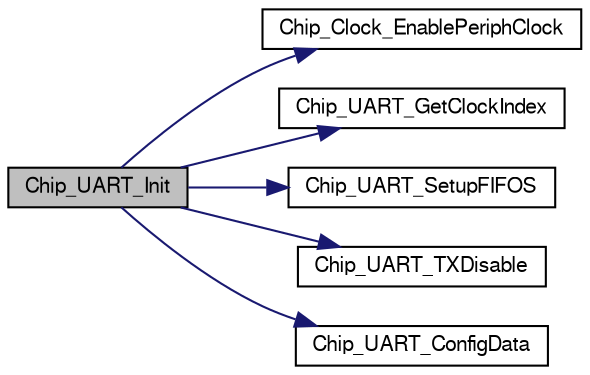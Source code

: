 digraph "Chip_UART_Init"
{
  edge [fontname="FreeSans",fontsize="10",labelfontname="FreeSans",labelfontsize="10"];
  node [fontname="FreeSans",fontsize="10",shape=record];
  rankdir="LR";
  Node1 [label="Chip_UART_Init",height=0.2,width=0.4,color="black", fillcolor="grey75", style="filled", fontcolor="black"];
  Node1 -> Node2 [color="midnightblue",fontsize="10",style="solid"];
  Node2 [label="Chip_Clock_EnablePeriphClock",height=0.2,width=0.4,color="black", fillcolor="white", style="filled",URL="$group__CLOCK__17XX__40XX.html#gac63024a1f928ba359c4f4cac7e48fe39",tooltip="Enables power and clocking for a peripheral. "];
  Node1 -> Node3 [color="midnightblue",fontsize="10",style="solid"];
  Node3 [label="Chip_UART_GetClockIndex",height=0.2,width=0.4,color="black", fillcolor="white", style="filled",URL="$uart__17xx__40xx_8c.html#a4b6a78420b27ce599f016a640a85f692"];
  Node1 -> Node4 [color="midnightblue",fontsize="10",style="solid"];
  Node4 [label="Chip_UART_SetupFIFOS",height=0.2,width=0.4,color="black", fillcolor="white", style="filled",URL="$group__UART__17XX__40XX.html#gac1a9d00d4f324e319e1486138b097874",tooltip="Setup the UART FIFOs. "];
  Node1 -> Node5 [color="midnightblue",fontsize="10",style="solid"];
  Node5 [label="Chip_UART_TXDisable",height=0.2,width=0.4,color="black", fillcolor="white", style="filled",URL="$group__UART__17XX__40XX.html#ga96589453d52bc5e208ffbeced9a49dab",tooltip="Disable transmission on UART TxD pin. "];
  Node1 -> Node6 [color="midnightblue",fontsize="10",style="solid"];
  Node6 [label="Chip_UART_ConfigData",height=0.2,width=0.4,color="black", fillcolor="white", style="filled",URL="$group__UART__17XX__40XX.html#ga26626229fe35e820bf2daf6a87c43155",tooltip="Configure data width, parity and stop bits. "];
}
